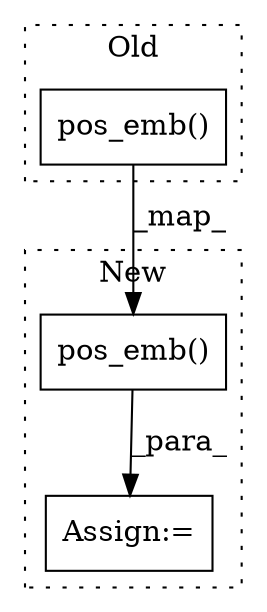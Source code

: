 digraph G {
subgraph cluster0 {
1 [label="pos_emb()" a="75" s="30892,30906" l="13,1" shape="box"];
label = "Old";
style="dotted";
}
subgraph cluster1 {
2 [label="pos_emb()" a="75" s="32026,32040" l="13,1" shape="box"];
3 [label="Assign:=" a="68" s="32064" l="3" shape="box"];
label = "New";
style="dotted";
}
1 -> 2 [label="_map_"];
2 -> 3 [label="_para_"];
}